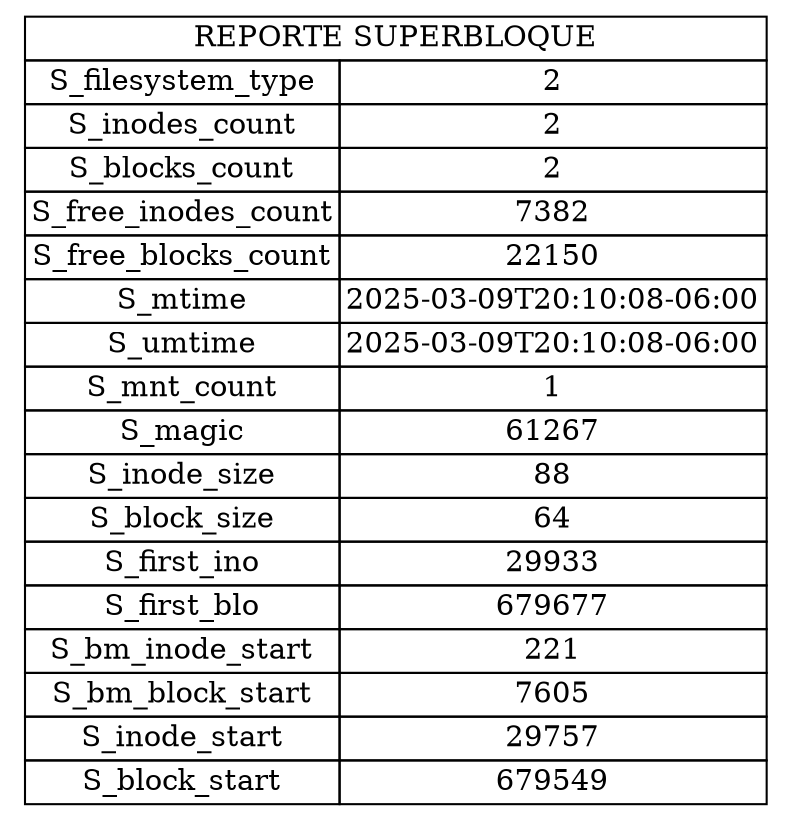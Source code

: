 digraph G {
  node [shape=plaintext]
  tbl [label=<<TABLE BORDER="0" CELLBORDER="1" CELLSPACING="0">
    <TR><TD COLSPAN="2">REPORTE SUPERBLOQUE</TD></TR>
    <TR><TD>S_filesystem_type</TD><TD>2</TD></TR>
    <TR><TD>S_inodes_count</TD><TD>2</TD></TR>
    <TR><TD>S_blocks_count</TD><TD>2</TD></TR>
    <TR><TD>S_free_inodes_count</TD><TD>7382</TD></TR>
    <TR><TD>S_free_blocks_count</TD><TD>22150</TD></TR>
    <TR><TD>S_mtime</TD><TD>2025-03-09T20:10:08-06:00</TD></TR>
    <TR><TD>S_umtime</TD><TD>2025-03-09T20:10:08-06:00</TD></TR>
    <TR><TD>S_mnt_count</TD><TD>1</TD></TR>
    <TR><TD>S_magic</TD><TD>61267</TD></TR>
    <TR><TD>S_inode_size</TD><TD>88</TD></TR>
    <TR><TD>S_block_size</TD><TD>64</TD></TR>
    <TR><TD>S_first_ino</TD><TD>29933</TD></TR>
    <TR><TD>S_first_blo</TD><TD>679677</TD></TR>
    <TR><TD>S_bm_inode_start</TD><TD>221</TD></TR>
    <TR><TD>S_bm_block_start</TD><TD>7605</TD></TR>
    <TR><TD>S_inode_start</TD><TD>29757</TD></TR>
    <TR><TD>S_block_start</TD><TD>679549</TD></TR>
  </TABLE>>];
}
